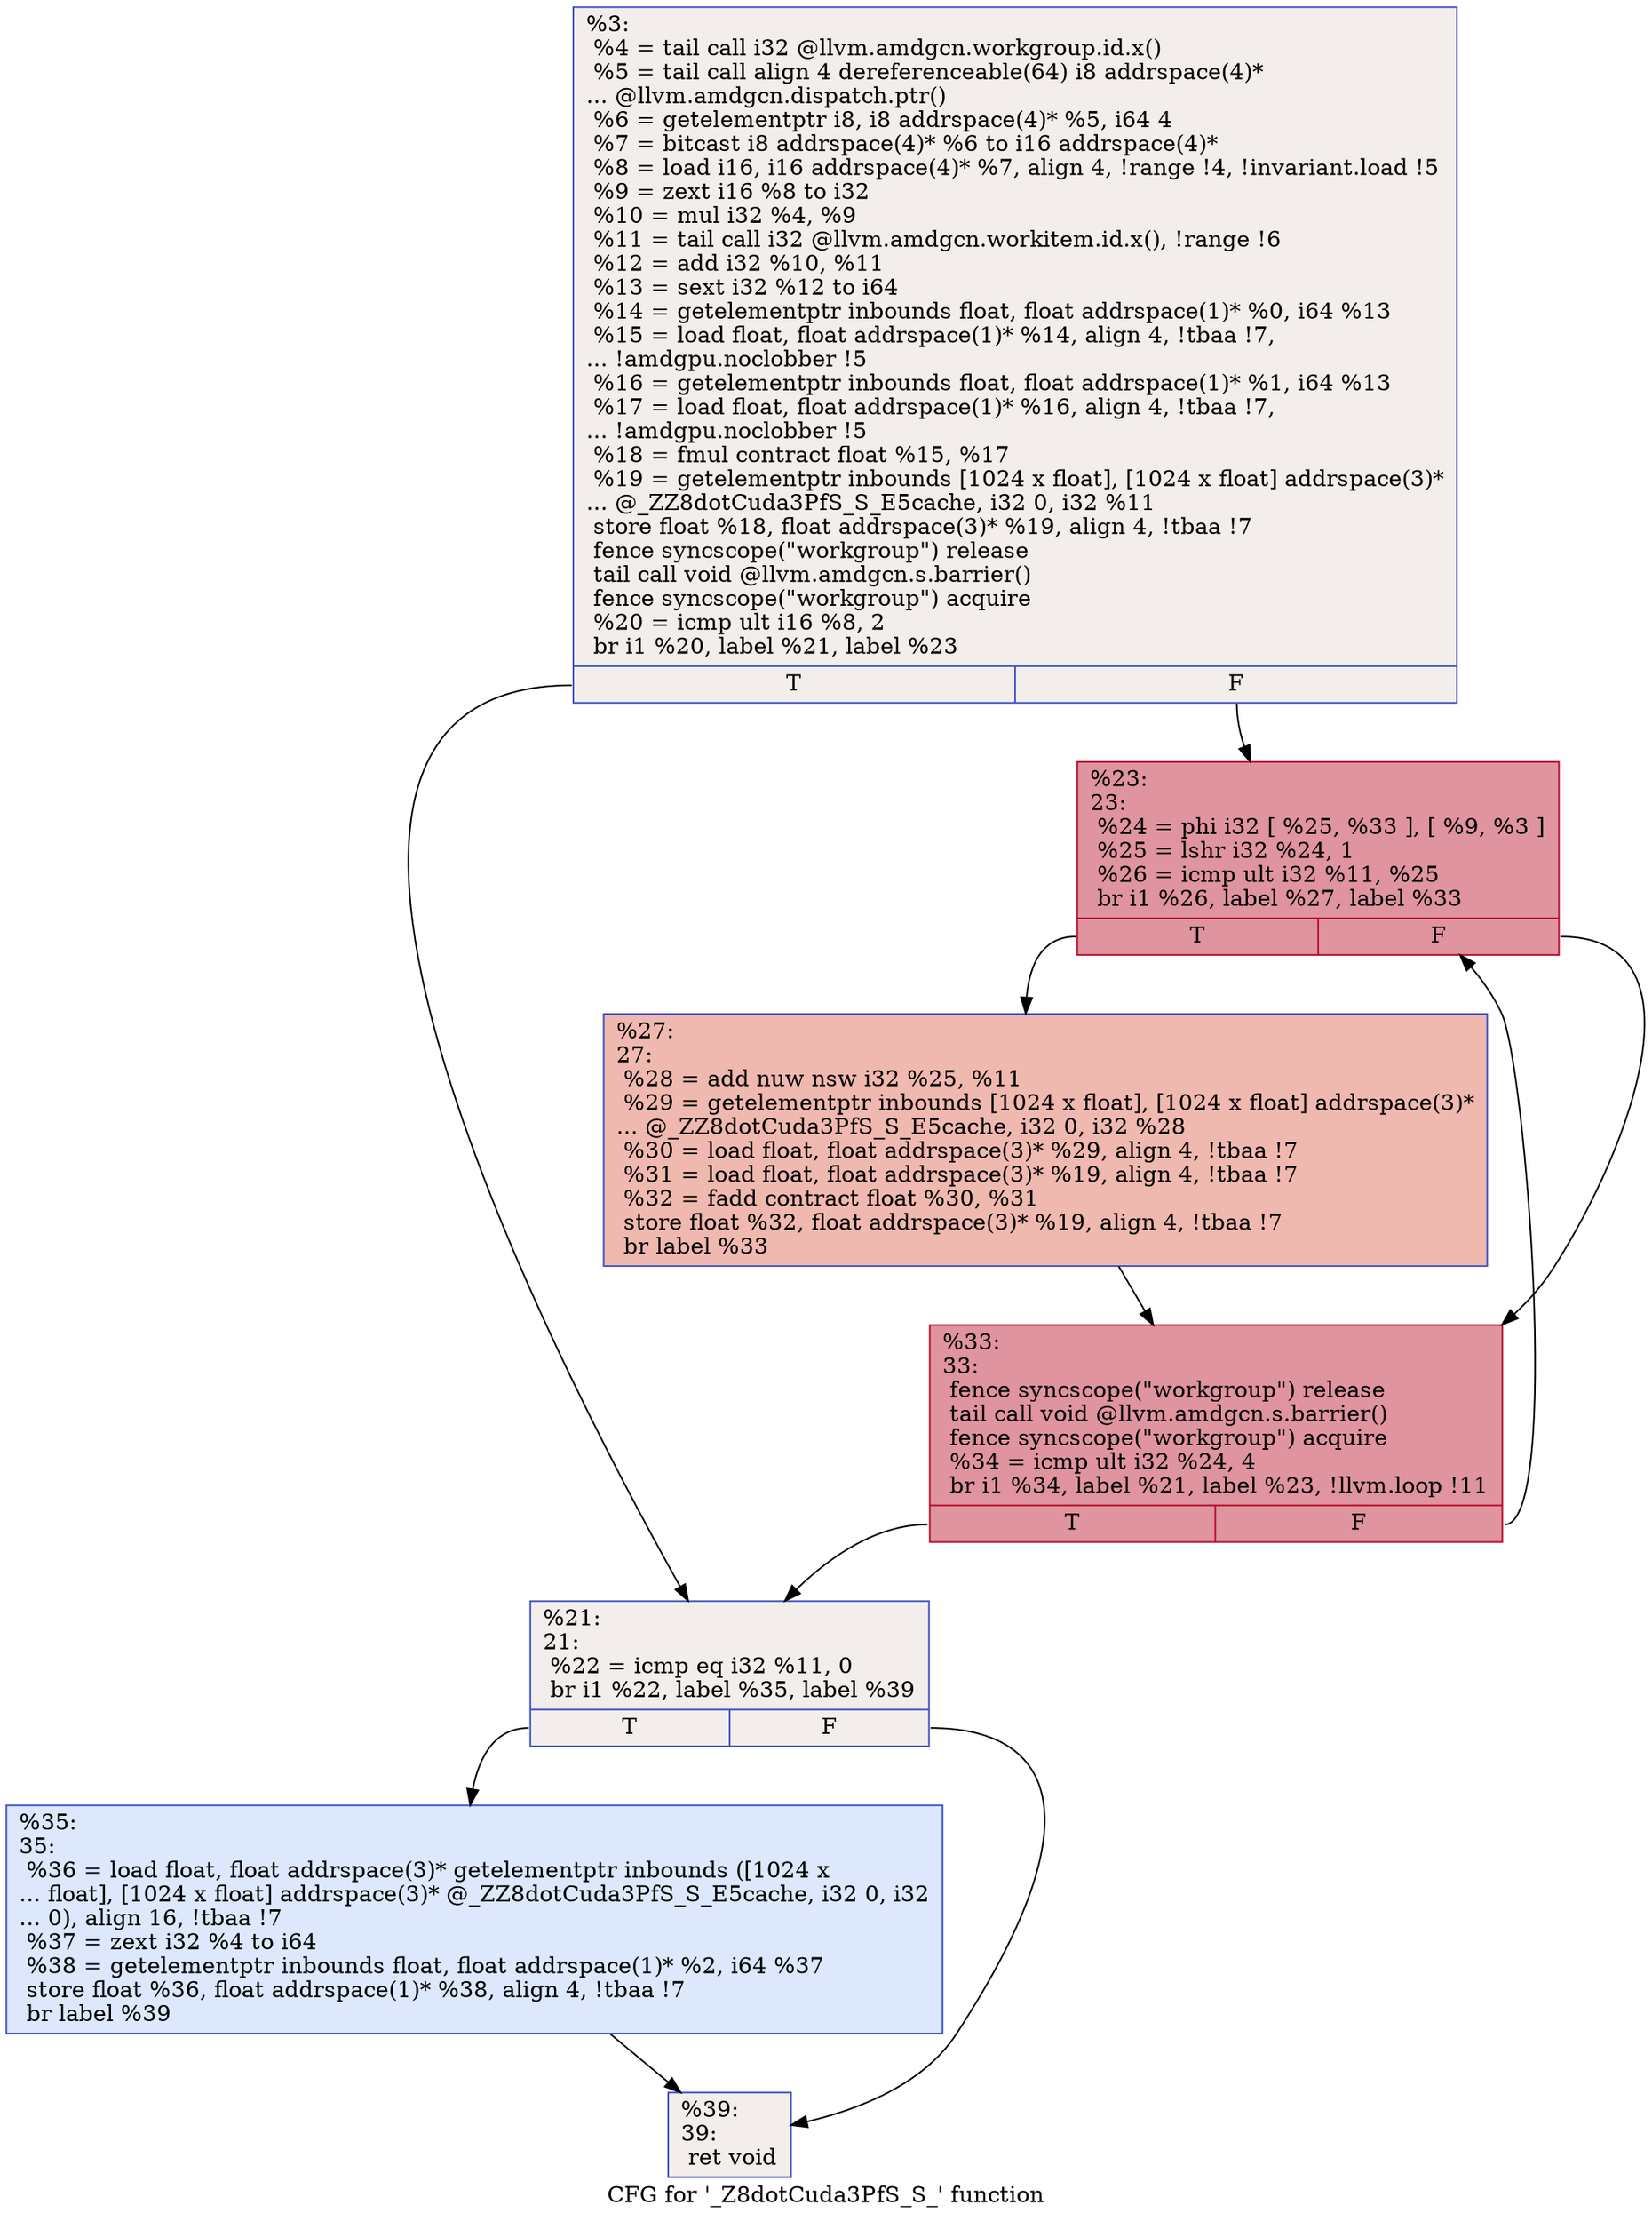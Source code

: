 digraph "CFG for '_Z8dotCuda3PfS_S_' function" {
	label="CFG for '_Z8dotCuda3PfS_S_' function";

	Node0x47d2320 [shape=record,color="#3d50c3ff", style=filled, fillcolor="#e3d9d370",label="{%3:\l  %4 = tail call i32 @llvm.amdgcn.workgroup.id.x()\l  %5 = tail call align 4 dereferenceable(64) i8 addrspace(4)*\l... @llvm.amdgcn.dispatch.ptr()\l  %6 = getelementptr i8, i8 addrspace(4)* %5, i64 4\l  %7 = bitcast i8 addrspace(4)* %6 to i16 addrspace(4)*\l  %8 = load i16, i16 addrspace(4)* %7, align 4, !range !4, !invariant.load !5\l  %9 = zext i16 %8 to i32\l  %10 = mul i32 %4, %9\l  %11 = tail call i32 @llvm.amdgcn.workitem.id.x(), !range !6\l  %12 = add i32 %10, %11\l  %13 = sext i32 %12 to i64\l  %14 = getelementptr inbounds float, float addrspace(1)* %0, i64 %13\l  %15 = load float, float addrspace(1)* %14, align 4, !tbaa !7,\l... !amdgpu.noclobber !5\l  %16 = getelementptr inbounds float, float addrspace(1)* %1, i64 %13\l  %17 = load float, float addrspace(1)* %16, align 4, !tbaa !7,\l... !amdgpu.noclobber !5\l  %18 = fmul contract float %15, %17\l  %19 = getelementptr inbounds [1024 x float], [1024 x float] addrspace(3)*\l... @_ZZ8dotCuda3PfS_S_E5cache, i32 0, i32 %11\l  store float %18, float addrspace(3)* %19, align 4, !tbaa !7\l  fence syncscope(\"workgroup\") release\l  tail call void @llvm.amdgcn.s.barrier()\l  fence syncscope(\"workgroup\") acquire\l  %20 = icmp ult i16 %8, 2\l  br i1 %20, label %21, label %23\l|{<s0>T|<s1>F}}"];
	Node0x47d2320:s0 -> Node0x47d5860;
	Node0x47d2320:s1 -> Node0x47d58f0;
	Node0x47d5860 [shape=record,color="#3d50c3ff", style=filled, fillcolor="#e3d9d370",label="{%21:\l21:                                               \l  %22 = icmp eq i32 %11, 0\l  br i1 %22, label %35, label %39\l|{<s0>T|<s1>F}}"];
	Node0x47d5860:s0 -> Node0x47d5ac0;
	Node0x47d5860:s1 -> Node0x47d5b10;
	Node0x47d58f0 [shape=record,color="#b70d28ff", style=filled, fillcolor="#b70d2870",label="{%23:\l23:                                               \l  %24 = phi i32 [ %25, %33 ], [ %9, %3 ]\l  %25 = lshr i32 %24, 1\l  %26 = icmp ult i32 %11, %25\l  br i1 %26, label %27, label %33\l|{<s0>T|<s1>F}}"];
	Node0x47d58f0:s0 -> Node0x47d5f10;
	Node0x47d58f0:s1 -> Node0x47d5c80;
	Node0x47d5f10 [shape=record,color="#3d50c3ff", style=filled, fillcolor="#de614d70",label="{%27:\l27:                                               \l  %28 = add nuw nsw i32 %25, %11\l  %29 = getelementptr inbounds [1024 x float], [1024 x float] addrspace(3)*\l... @_ZZ8dotCuda3PfS_S_E5cache, i32 0, i32 %28\l  %30 = load float, float addrspace(3)* %29, align 4, !tbaa !7\l  %31 = load float, float addrspace(3)* %19, align 4, !tbaa !7\l  %32 = fadd contract float %30, %31\l  store float %32, float addrspace(3)* %19, align 4, !tbaa !7\l  br label %33\l}"];
	Node0x47d5f10 -> Node0x47d5c80;
	Node0x47d5c80 [shape=record,color="#b70d28ff", style=filled, fillcolor="#b70d2870",label="{%33:\l33:                                               \l  fence syncscope(\"workgroup\") release\l  tail call void @llvm.amdgcn.s.barrier()\l  fence syncscope(\"workgroup\") acquire\l  %34 = icmp ult i32 %24, 4\l  br i1 %34, label %21, label %23, !llvm.loop !11\l|{<s0>T|<s1>F}}"];
	Node0x47d5c80:s0 -> Node0x47d5860;
	Node0x47d5c80:s1 -> Node0x47d58f0;
	Node0x47d5ac0 [shape=record,color="#3d50c3ff", style=filled, fillcolor="#b2ccfb70",label="{%35:\l35:                                               \l  %36 = load float, float addrspace(3)* getelementptr inbounds ([1024 x\l... float], [1024 x float] addrspace(3)* @_ZZ8dotCuda3PfS_S_E5cache, i32 0, i32\l... 0), align 16, !tbaa !7\l  %37 = zext i32 %4 to i64\l  %38 = getelementptr inbounds float, float addrspace(1)* %2, i64 %37\l  store float %36, float addrspace(1)* %38, align 4, !tbaa !7\l  br label %39\l}"];
	Node0x47d5ac0 -> Node0x47d5b10;
	Node0x47d5b10 [shape=record,color="#3d50c3ff", style=filled, fillcolor="#e3d9d370",label="{%39:\l39:                                               \l  ret void\l}"];
}
